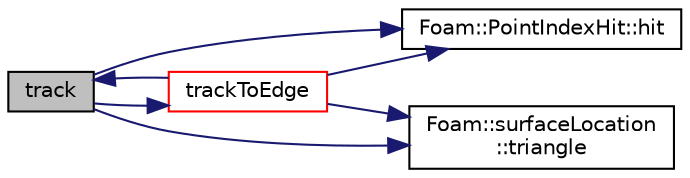 digraph "track"
{
  bgcolor="transparent";
  edge [fontname="Helvetica",fontsize="10",labelfontname="Helvetica",labelfontsize="10"];
  node [fontname="Helvetica",fontsize="10",shape=record];
  rankdir="LR";
  Node4661 [label="track",height=0.2,width=0.4,color="black", fillcolor="grey75", style="filled", fontcolor="black"];
  Node4661 -> Node4662 [color="midnightblue",fontsize="10",style="solid",fontname="Helvetica"];
  Node4662 [label="Foam::PointIndexHit::hit",height=0.2,width=0.4,color="black",URL="$a28721.html#aee8dc30bf27cefe419b15f96e594c155",tooltip="Is there a hit. "];
  Node4661 -> Node4663 [color="midnightblue",fontsize="10",style="solid",fontname="Helvetica"];
  Node4663 [label="trackToEdge",height=0.2,width=0.4,color="red",URL="$a26673.html#a6d8fd04b37cd0ac3c45134c26f9ba40c",tooltip="Track on surface to get closer to point. "];
  Node4663 -> Node4662 [color="midnightblue",fontsize="10",style="solid",fontname="Helvetica"];
  Node4663 -> Node4661 [color="midnightblue",fontsize="10",style="solid",fontname="Helvetica"];
  Node4663 -> Node4670 [color="midnightblue",fontsize="10",style="solid",fontname="Helvetica"];
  Node4670 [label="Foam::surfaceLocation\l::triangle",height=0.2,width=0.4,color="black",URL="$a26653.html#ad3f539631dea41eb6c70c82dd4178abb"];
  Node4661 -> Node4670 [color="midnightblue",fontsize="10",style="solid",fontname="Helvetica"];
}
